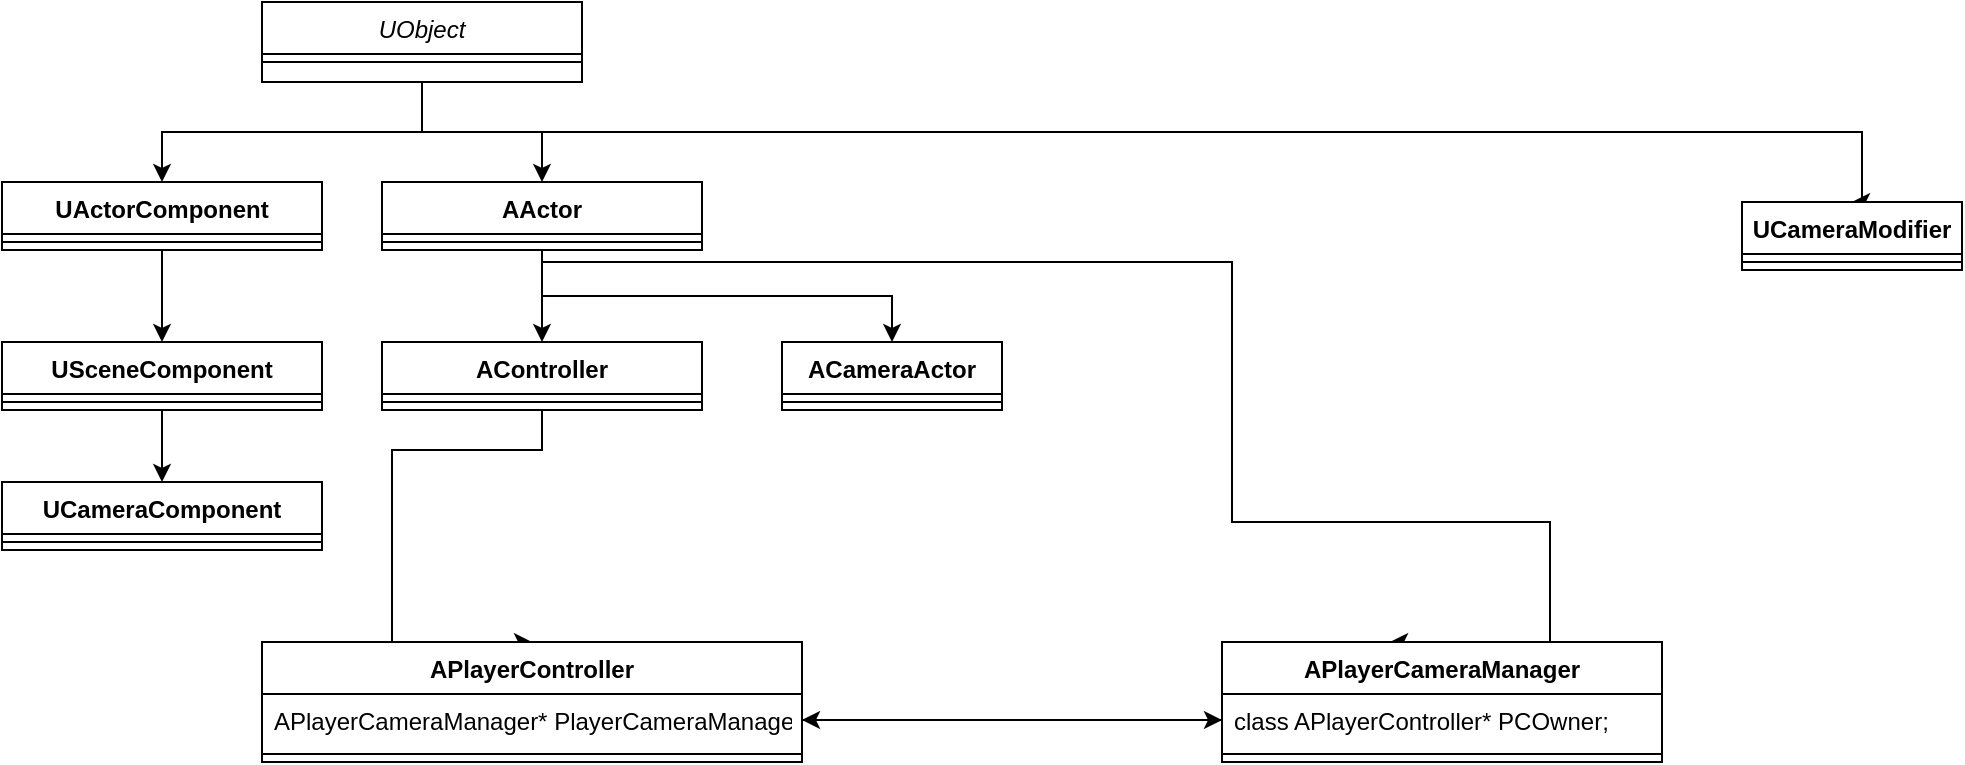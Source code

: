 <mxfile version="15.5.5" type="github">
  <diagram id="C5RBs43oDa-KdzZeNtuy" name="Page-1">
    <mxGraphModel dx="1202" dy="644" grid="1" gridSize="10" guides="1" tooltips="1" connect="1" arrows="1" fold="1" page="1" pageScale="1" pageWidth="827" pageHeight="1169" math="0" shadow="0">
      <root>
        <mxCell id="WIyWlLk6GJQsqaUBKTNV-0" />
        <mxCell id="WIyWlLk6GJQsqaUBKTNV-1" parent="WIyWlLk6GJQsqaUBKTNV-0" />
        <mxCell id="Qlo2lQ4s2DGbTHWU8Idy-0" style="edgeStyle=orthogonalEdgeStyle;rounded=0;orthogonalLoop=1;jettySize=auto;html=1;exitX=0.5;exitY=1;exitDx=0;exitDy=0;" edge="1" parent="WIyWlLk6GJQsqaUBKTNV-1" source="zkfFHV4jXpPFQw0GAbJ--0" target="Qlo2lQ4s2DGbTHWU8Idy-1">
          <mxGeometry relative="1" as="geometry">
            <mxPoint x="300" y="210" as="targetPoint" />
          </mxGeometry>
        </mxCell>
        <mxCell id="Qlo2lQ4s2DGbTHWU8Idy-12" style="edgeStyle=orthogonalEdgeStyle;rounded=0;orthogonalLoop=1;jettySize=auto;html=1;exitX=0.5;exitY=1;exitDx=0;exitDy=0;entryX=0.5;entryY=0;entryDx=0;entryDy=0;" edge="1" parent="WIyWlLk6GJQsqaUBKTNV-1" source="zkfFHV4jXpPFQw0GAbJ--0" target="Qlo2lQ4s2DGbTHWU8Idy-14">
          <mxGeometry relative="1" as="geometry">
            <mxPoint x="360" y="200" as="targetPoint" />
          </mxGeometry>
        </mxCell>
        <mxCell id="Qlo2lQ4s2DGbTHWU8Idy-42" style="edgeStyle=orthogonalEdgeStyle;rounded=0;orthogonalLoop=1;jettySize=auto;html=1;exitX=0.5;exitY=1;exitDx=0;exitDy=0;entryX=0.5;entryY=0;entryDx=0;entryDy=0;" edge="1" parent="WIyWlLk6GJQsqaUBKTNV-1" source="zkfFHV4jXpPFQw0GAbJ--0" target="Qlo2lQ4s2DGbTHWU8Idy-43">
          <mxGeometry relative="1" as="geometry">
            <mxPoint x="1020" y="220" as="targetPoint" />
            <Array as="points">
              <mxPoint x="300" y="185" />
              <mxPoint x="1020" y="185" />
              <mxPoint x="1020" y="220" />
            </Array>
          </mxGeometry>
        </mxCell>
        <mxCell id="zkfFHV4jXpPFQw0GAbJ--0" value="UObject&#xa;" style="swimlane;fontStyle=2;align=center;verticalAlign=top;childLayout=stackLayout;horizontal=1;startSize=26;horizontalStack=0;resizeParent=1;resizeLast=0;collapsible=1;marginBottom=0;rounded=0;shadow=0;strokeWidth=1;" parent="WIyWlLk6GJQsqaUBKTNV-1" vertex="1">
          <mxGeometry x="220" y="120" width="160" height="40" as="geometry">
            <mxRectangle x="230" y="140" width="160" height="26" as="alternateBounds" />
          </mxGeometry>
        </mxCell>
        <mxCell id="zkfFHV4jXpPFQw0GAbJ--4" value="" style="line;html=1;strokeWidth=1;align=left;verticalAlign=middle;spacingTop=-1;spacingLeft=3;spacingRight=3;rotatable=0;labelPosition=right;points=[];portConstraint=eastwest;" parent="zkfFHV4jXpPFQw0GAbJ--0" vertex="1">
          <mxGeometry y="26" width="160" height="8" as="geometry" />
        </mxCell>
        <mxCell id="Qlo2lQ4s2DGbTHWU8Idy-5" style="edgeStyle=orthogonalEdgeStyle;rounded=0;orthogonalLoop=1;jettySize=auto;html=1;exitX=0.5;exitY=1;exitDx=0;exitDy=0;" edge="1" parent="WIyWlLk6GJQsqaUBKTNV-1" source="Qlo2lQ4s2DGbTHWU8Idy-1">
          <mxGeometry relative="1" as="geometry">
            <mxPoint x="170" y="290" as="targetPoint" />
          </mxGeometry>
        </mxCell>
        <mxCell id="Qlo2lQ4s2DGbTHWU8Idy-1" value="UActorComponent" style="swimlane;fontStyle=1;align=center;verticalAlign=top;childLayout=stackLayout;horizontal=1;startSize=26;horizontalStack=0;resizeParent=1;resizeParentMax=0;resizeLast=0;collapsible=1;marginBottom=0;" vertex="1" parent="WIyWlLk6GJQsqaUBKTNV-1">
          <mxGeometry x="90" y="210" width="160" height="34" as="geometry" />
        </mxCell>
        <mxCell id="Qlo2lQ4s2DGbTHWU8Idy-3" value="" style="line;strokeWidth=1;fillColor=none;align=left;verticalAlign=middle;spacingTop=-1;spacingLeft=3;spacingRight=3;rotatable=0;labelPosition=right;points=[];portConstraint=eastwest;" vertex="1" parent="Qlo2lQ4s2DGbTHWU8Idy-1">
          <mxGeometry y="26" width="160" height="8" as="geometry" />
        </mxCell>
        <mxCell id="Qlo2lQ4s2DGbTHWU8Idy-11" style="edgeStyle=orthogonalEdgeStyle;rounded=0;orthogonalLoop=1;jettySize=auto;html=1;" edge="1" parent="WIyWlLk6GJQsqaUBKTNV-1" source="Qlo2lQ4s2DGbTHWU8Idy-7" target="Qlo2lQ4s2DGbTHWU8Idy-9">
          <mxGeometry relative="1" as="geometry" />
        </mxCell>
        <mxCell id="Qlo2lQ4s2DGbTHWU8Idy-7" value="USceneComponent" style="swimlane;fontStyle=1;align=center;verticalAlign=top;childLayout=stackLayout;horizontal=1;startSize=26;horizontalStack=0;resizeParent=1;resizeParentMax=0;resizeLast=0;collapsible=1;marginBottom=0;" vertex="1" parent="WIyWlLk6GJQsqaUBKTNV-1">
          <mxGeometry x="90" y="290" width="160" height="34" as="geometry" />
        </mxCell>
        <mxCell id="Qlo2lQ4s2DGbTHWU8Idy-8" value="" style="line;strokeWidth=1;fillColor=none;align=left;verticalAlign=middle;spacingTop=-1;spacingLeft=3;spacingRight=3;rotatable=0;labelPosition=right;points=[];portConstraint=eastwest;" vertex="1" parent="Qlo2lQ4s2DGbTHWU8Idy-7">
          <mxGeometry y="26" width="160" height="8" as="geometry" />
        </mxCell>
        <mxCell id="Qlo2lQ4s2DGbTHWU8Idy-9" value="UCameraComponent" style="swimlane;fontStyle=1;align=center;verticalAlign=top;childLayout=stackLayout;horizontal=1;startSize=26;horizontalStack=0;resizeParent=1;resizeParentMax=0;resizeLast=0;collapsible=1;marginBottom=0;" vertex="1" parent="WIyWlLk6GJQsqaUBKTNV-1">
          <mxGeometry x="90" y="360" width="160" height="34" as="geometry" />
        </mxCell>
        <mxCell id="Qlo2lQ4s2DGbTHWU8Idy-10" value="" style="line;strokeWidth=1;fillColor=none;align=left;verticalAlign=middle;spacingTop=-1;spacingLeft=3;spacingRight=3;rotatable=0;labelPosition=right;points=[];portConstraint=eastwest;" vertex="1" parent="Qlo2lQ4s2DGbTHWU8Idy-9">
          <mxGeometry y="26" width="160" height="8" as="geometry" />
        </mxCell>
        <mxCell id="Qlo2lQ4s2DGbTHWU8Idy-13" style="edgeStyle=orthogonalEdgeStyle;rounded=0;orthogonalLoop=1;jettySize=auto;html=1;exitX=0.5;exitY=1;exitDx=0;exitDy=0;" edge="1" parent="WIyWlLk6GJQsqaUBKTNV-1" source="Qlo2lQ4s2DGbTHWU8Idy-14">
          <mxGeometry relative="1" as="geometry">
            <mxPoint x="360" y="290" as="targetPoint" />
          </mxGeometry>
        </mxCell>
        <mxCell id="Qlo2lQ4s2DGbTHWU8Idy-21" style="edgeStyle=orthogonalEdgeStyle;rounded=0;orthogonalLoop=1;jettySize=auto;html=1;exitX=0.5;exitY=1;exitDx=0;exitDy=0;entryX=0.5;entryY=0;entryDx=0;entryDy=0;" edge="1" parent="WIyWlLk6GJQsqaUBKTNV-1" source="Qlo2lQ4s2DGbTHWU8Idy-14" target="Qlo2lQ4s2DGbTHWU8Idy-23">
          <mxGeometry relative="1" as="geometry">
            <mxPoint x="490" y="290" as="targetPoint" />
          </mxGeometry>
        </mxCell>
        <mxCell id="Qlo2lQ4s2DGbTHWU8Idy-25" style="edgeStyle=orthogonalEdgeStyle;rounded=0;orthogonalLoop=1;jettySize=auto;html=1;exitX=0.5;exitY=1;exitDx=0;exitDy=0;entryX=0.382;entryY=0;entryDx=0;entryDy=0;entryPerimeter=0;" edge="1" parent="WIyWlLk6GJQsqaUBKTNV-1" source="Qlo2lQ4s2DGbTHWU8Idy-14" target="Qlo2lQ4s2DGbTHWU8Idy-36">
          <mxGeometry relative="1" as="geometry">
            <mxPoint x="705" y="394" as="targetPoint" />
            <Array as="points">
              <mxPoint x="360" y="250" />
              <mxPoint x="705" y="250" />
              <mxPoint x="705" y="380" />
              <mxPoint x="864" y="380" />
            </Array>
          </mxGeometry>
        </mxCell>
        <mxCell id="Qlo2lQ4s2DGbTHWU8Idy-14" value="AActor" style="swimlane;fontStyle=1;align=center;verticalAlign=top;childLayout=stackLayout;horizontal=1;startSize=26;horizontalStack=0;resizeParent=1;resizeParentMax=0;resizeLast=0;collapsible=1;marginBottom=0;" vertex="1" parent="WIyWlLk6GJQsqaUBKTNV-1">
          <mxGeometry x="280" y="210" width="160" height="34" as="geometry" />
        </mxCell>
        <mxCell id="Qlo2lQ4s2DGbTHWU8Idy-15" value="" style="line;strokeWidth=1;fillColor=none;align=left;verticalAlign=middle;spacingTop=-1;spacingLeft=3;spacingRight=3;rotatable=0;labelPosition=right;points=[];portConstraint=eastwest;" vertex="1" parent="Qlo2lQ4s2DGbTHWU8Idy-14">
          <mxGeometry y="26" width="160" height="8" as="geometry" />
        </mxCell>
        <mxCell id="Qlo2lQ4s2DGbTHWU8Idy-16" style="edgeStyle=orthogonalEdgeStyle;rounded=0;orthogonalLoop=1;jettySize=auto;html=1;entryX=0.5;entryY=0;entryDx=0;entryDy=0;" edge="1" parent="WIyWlLk6GJQsqaUBKTNV-1" source="Qlo2lQ4s2DGbTHWU8Idy-17" target="Qlo2lQ4s2DGbTHWU8Idy-31">
          <mxGeometry relative="1" as="geometry">
            <mxPoint x="360" y="360" as="targetPoint" />
            <Array as="points">
              <mxPoint x="360" y="344" />
              <mxPoint x="285" y="344" />
              <mxPoint x="285" y="440" />
            </Array>
          </mxGeometry>
        </mxCell>
        <mxCell id="Qlo2lQ4s2DGbTHWU8Idy-17" value="AController" style="swimlane;fontStyle=1;align=center;verticalAlign=top;childLayout=stackLayout;horizontal=1;startSize=26;horizontalStack=0;resizeParent=1;resizeParentMax=0;resizeLast=0;collapsible=1;marginBottom=0;" vertex="1" parent="WIyWlLk6GJQsqaUBKTNV-1">
          <mxGeometry x="280" y="290" width="160" height="34" as="geometry" />
        </mxCell>
        <mxCell id="Qlo2lQ4s2DGbTHWU8Idy-18" value="" style="line;strokeWidth=1;fillColor=none;align=left;verticalAlign=middle;spacingTop=-1;spacingLeft=3;spacingRight=3;rotatable=0;labelPosition=right;points=[];portConstraint=eastwest;" vertex="1" parent="Qlo2lQ4s2DGbTHWU8Idy-17">
          <mxGeometry y="26" width="160" height="8" as="geometry" />
        </mxCell>
        <mxCell id="Qlo2lQ4s2DGbTHWU8Idy-23" value="ACameraActor" style="swimlane;fontStyle=1;align=center;verticalAlign=top;childLayout=stackLayout;horizontal=1;startSize=26;horizontalStack=0;resizeParent=1;resizeParentMax=0;resizeLast=0;collapsible=1;marginBottom=0;" vertex="1" parent="WIyWlLk6GJQsqaUBKTNV-1">
          <mxGeometry x="480" y="290" width="110" height="34" as="geometry" />
        </mxCell>
        <mxCell id="Qlo2lQ4s2DGbTHWU8Idy-24" value="" style="line;strokeWidth=1;fillColor=none;align=left;verticalAlign=middle;spacingTop=-1;spacingLeft=3;spacingRight=3;rotatable=0;labelPosition=right;points=[];portConstraint=eastwest;" vertex="1" parent="Qlo2lQ4s2DGbTHWU8Idy-23">
          <mxGeometry y="26" width="110" height="8" as="geometry" />
        </mxCell>
        <mxCell id="Qlo2lQ4s2DGbTHWU8Idy-31" value="APlayerController&#xa;" style="swimlane;fontStyle=1;align=center;verticalAlign=top;childLayout=stackLayout;horizontal=1;startSize=26;horizontalStack=0;resizeParent=1;resizeParentMax=0;resizeLast=0;collapsible=1;marginBottom=0;" vertex="1" parent="WIyWlLk6GJQsqaUBKTNV-1">
          <mxGeometry x="220" y="440" width="270" height="60" as="geometry" />
        </mxCell>
        <mxCell id="Qlo2lQ4s2DGbTHWU8Idy-32" value="APlayerCameraManager* PlayerCameraManager" style="text;strokeColor=none;fillColor=none;align=left;verticalAlign=top;spacingLeft=4;spacingRight=4;overflow=hidden;rotatable=0;points=[[0,0.5],[1,0.5]];portConstraint=eastwest;" vertex="1" parent="Qlo2lQ4s2DGbTHWU8Idy-31">
          <mxGeometry y="26" width="270" height="26" as="geometry" />
        </mxCell>
        <mxCell id="Qlo2lQ4s2DGbTHWU8Idy-33" value="" style="line;strokeWidth=1;fillColor=none;align=left;verticalAlign=middle;spacingTop=-1;spacingLeft=3;spacingRight=3;rotatable=0;labelPosition=right;points=[];portConstraint=eastwest;" vertex="1" parent="Qlo2lQ4s2DGbTHWU8Idy-31">
          <mxGeometry y="52" width="270" height="8" as="geometry" />
        </mxCell>
        <mxCell id="Qlo2lQ4s2DGbTHWU8Idy-36" value="APlayerCameraManager" style="swimlane;fontStyle=1;align=center;verticalAlign=top;childLayout=stackLayout;horizontal=1;startSize=26;horizontalStack=0;resizeParent=1;resizeParentMax=0;resizeLast=0;collapsible=1;marginBottom=0;" vertex="1" parent="WIyWlLk6GJQsqaUBKTNV-1">
          <mxGeometry x="700" y="440" width="220" height="60" as="geometry" />
        </mxCell>
        <mxCell id="Qlo2lQ4s2DGbTHWU8Idy-37" value="	class APlayerController* PCOwner;" style="text;strokeColor=none;fillColor=none;align=left;verticalAlign=top;spacingLeft=4;spacingRight=4;overflow=hidden;rotatable=0;points=[[0,0.5],[1,0.5]];portConstraint=eastwest;" vertex="1" parent="Qlo2lQ4s2DGbTHWU8Idy-36">
          <mxGeometry y="26" width="220" height="26" as="geometry" />
        </mxCell>
        <mxCell id="Qlo2lQ4s2DGbTHWU8Idy-38" value="" style="line;strokeWidth=1;fillColor=none;align=left;verticalAlign=middle;spacingTop=-1;spacingLeft=3;spacingRight=3;rotatable=0;labelPosition=right;points=[];portConstraint=eastwest;" vertex="1" parent="Qlo2lQ4s2DGbTHWU8Idy-36">
          <mxGeometry y="52" width="220" height="8" as="geometry" />
        </mxCell>
        <mxCell id="Qlo2lQ4s2DGbTHWU8Idy-40" style="edgeStyle=orthogonalEdgeStyle;rounded=0;orthogonalLoop=1;jettySize=auto;html=1;exitX=0;exitY=0.5;exitDx=0;exitDy=0;entryX=1;entryY=0.5;entryDx=0;entryDy=0;" edge="1" parent="WIyWlLk6GJQsqaUBKTNV-1" source="Qlo2lQ4s2DGbTHWU8Idy-37" target="Qlo2lQ4s2DGbTHWU8Idy-32">
          <mxGeometry relative="1" as="geometry" />
        </mxCell>
        <mxCell id="Qlo2lQ4s2DGbTHWU8Idy-41" style="edgeStyle=orthogonalEdgeStyle;rounded=0;orthogonalLoop=1;jettySize=auto;html=1;exitX=1;exitY=0.5;exitDx=0;exitDy=0;entryX=0;entryY=0.5;entryDx=0;entryDy=0;" edge="1" parent="WIyWlLk6GJQsqaUBKTNV-1" source="Qlo2lQ4s2DGbTHWU8Idy-32" target="Qlo2lQ4s2DGbTHWU8Idy-37">
          <mxGeometry relative="1" as="geometry" />
        </mxCell>
        <mxCell id="Qlo2lQ4s2DGbTHWU8Idy-43" value="UCameraModifier" style="swimlane;fontStyle=1;align=center;verticalAlign=top;childLayout=stackLayout;horizontal=1;startSize=26;horizontalStack=0;resizeParent=1;resizeParentMax=0;resizeLast=0;collapsible=1;marginBottom=0;" vertex="1" parent="WIyWlLk6GJQsqaUBKTNV-1">
          <mxGeometry x="960" y="220" width="110" height="34" as="geometry" />
        </mxCell>
        <mxCell id="Qlo2lQ4s2DGbTHWU8Idy-44" value="" style="line;strokeWidth=1;fillColor=none;align=left;verticalAlign=middle;spacingTop=-1;spacingLeft=3;spacingRight=3;rotatable=0;labelPosition=right;points=[];portConstraint=eastwest;" vertex="1" parent="Qlo2lQ4s2DGbTHWU8Idy-43">
          <mxGeometry y="26" width="110" height="8" as="geometry" />
        </mxCell>
      </root>
    </mxGraphModel>
  </diagram>
</mxfile>
